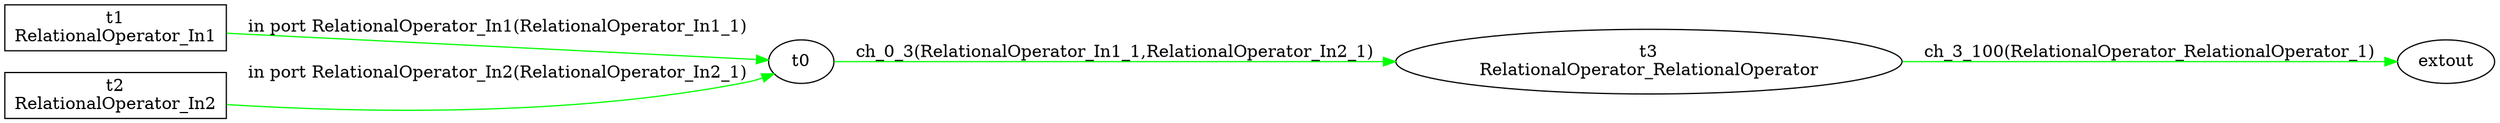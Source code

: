 digraph csp {
	graph [rankdir=LR];
	RelationalOperator_RelationalOperator	 [label="t3\nRelationalOperator_RelationalOperator"];
	t0 -> RelationalOperator_RelationalOperator	 [color=green,
		label="ch_0_3(RelationalOperator_In1_1,RelationalOperator_In2_1)"];
	extout	 [label=extout];
	RelationalOperator_In1	 [label="t1\nRelationalOperator_In1",
		shape=box];
	RelationalOperator_In1 -> t0	 [color=green,
		label="in port RelationalOperator_In1(RelationalOperator_In1_1)"];
	RelationalOperator_In2	 [label="t2\nRelationalOperator_In2",
		shape=box];
	RelationalOperator_In2 -> t0	 [color=green,
		label="in port RelationalOperator_In2(RelationalOperator_In2_1)"];
	RelationalOperator_RelationalOperator -> extout	 [color=green,
		label="ch_3_100(RelationalOperator_RelationalOperator_1)"];
}
